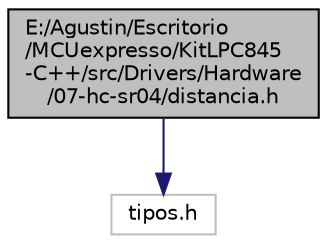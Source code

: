 digraph "E:/Agustin/Escritorio/MCUexpresso/KitLPC845-C++/src/Drivers/Hardware/07-hc-sr04/distancia.h"
{
 // LATEX_PDF_SIZE
  edge [fontname="Helvetica",fontsize="10",labelfontname="Helvetica",labelfontsize="10"];
  node [fontname="Helvetica",fontsize="10",shape=record];
  Node1 [label="E:/Agustin/Escritorio\l/MCUexpresso/KitLPC845\l-C++/src/Drivers/Hardware\l/07-hc-sr04/distancia.h",height=0.2,width=0.4,color="black", fillcolor="grey75", style="filled", fontcolor="black",tooltip="Clase base para objetos medidores de distancias."];
  Node1 -> Node2 [color="midnightblue",fontsize="10",style="solid",fontname="Helvetica"];
  Node2 [label="tipos.h",height=0.2,width=0.4,color="grey75", fillcolor="white", style="filled",tooltip=" "];
}
